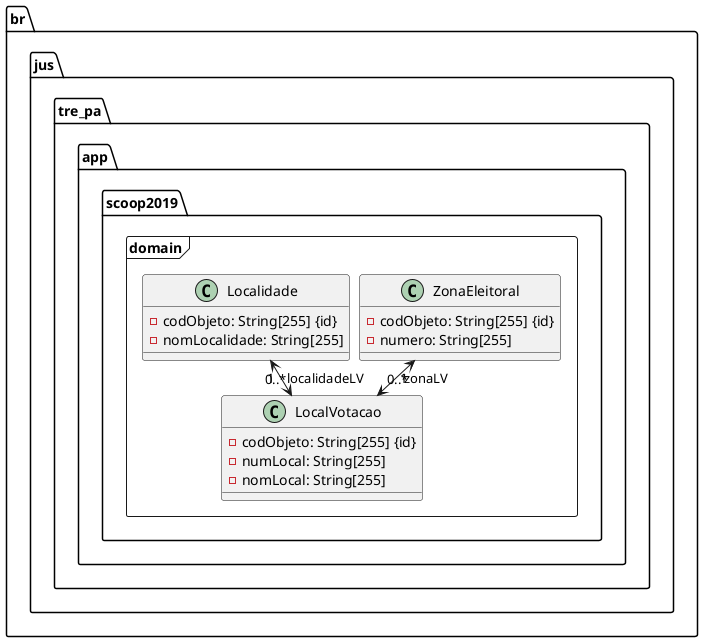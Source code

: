 /' Arquivo com diagrama de classe principal do projeto.
Para visualizar o diagrama instale o plugin do eclipse, ver instrucões em: http://plantuml.com/eclipse '/
   
@startuml
page 2x2
skinparam defaultFontName Trebuchet MS
skinparam ClassBackgroundColor<<View>> LightCyan
skinparam ClassBackgroundColor<<Embeddable>> WhiteSmoke
skinparam nodesep 10
skinparam ranksep 10
/'left to right direction'/

package "br.jus.tre_pa.app.scoop2019.domain" <<Frame>> {

  	class ZonaEleitoral {
		- codObjeto: String[255] {id}
        - numero: String[255]
	}
	
		class Localidade {
		- codObjeto: String[255] {id}
        - nomLocalidade: String[255]
	}
        
        class LocalVotacao {
		- codObjeto: String[255] {id}
        - numLocal: String[255]
        - nomLocal: String[255]
	}
}

/' Relacionamentos entre entidades '/

ZonaEleitoral "1" <--> "0..*" LocalVotacao : zonaLV
Localidade "1" <--> "0..*" LocalVotacao : localidadeLV

@enduml
